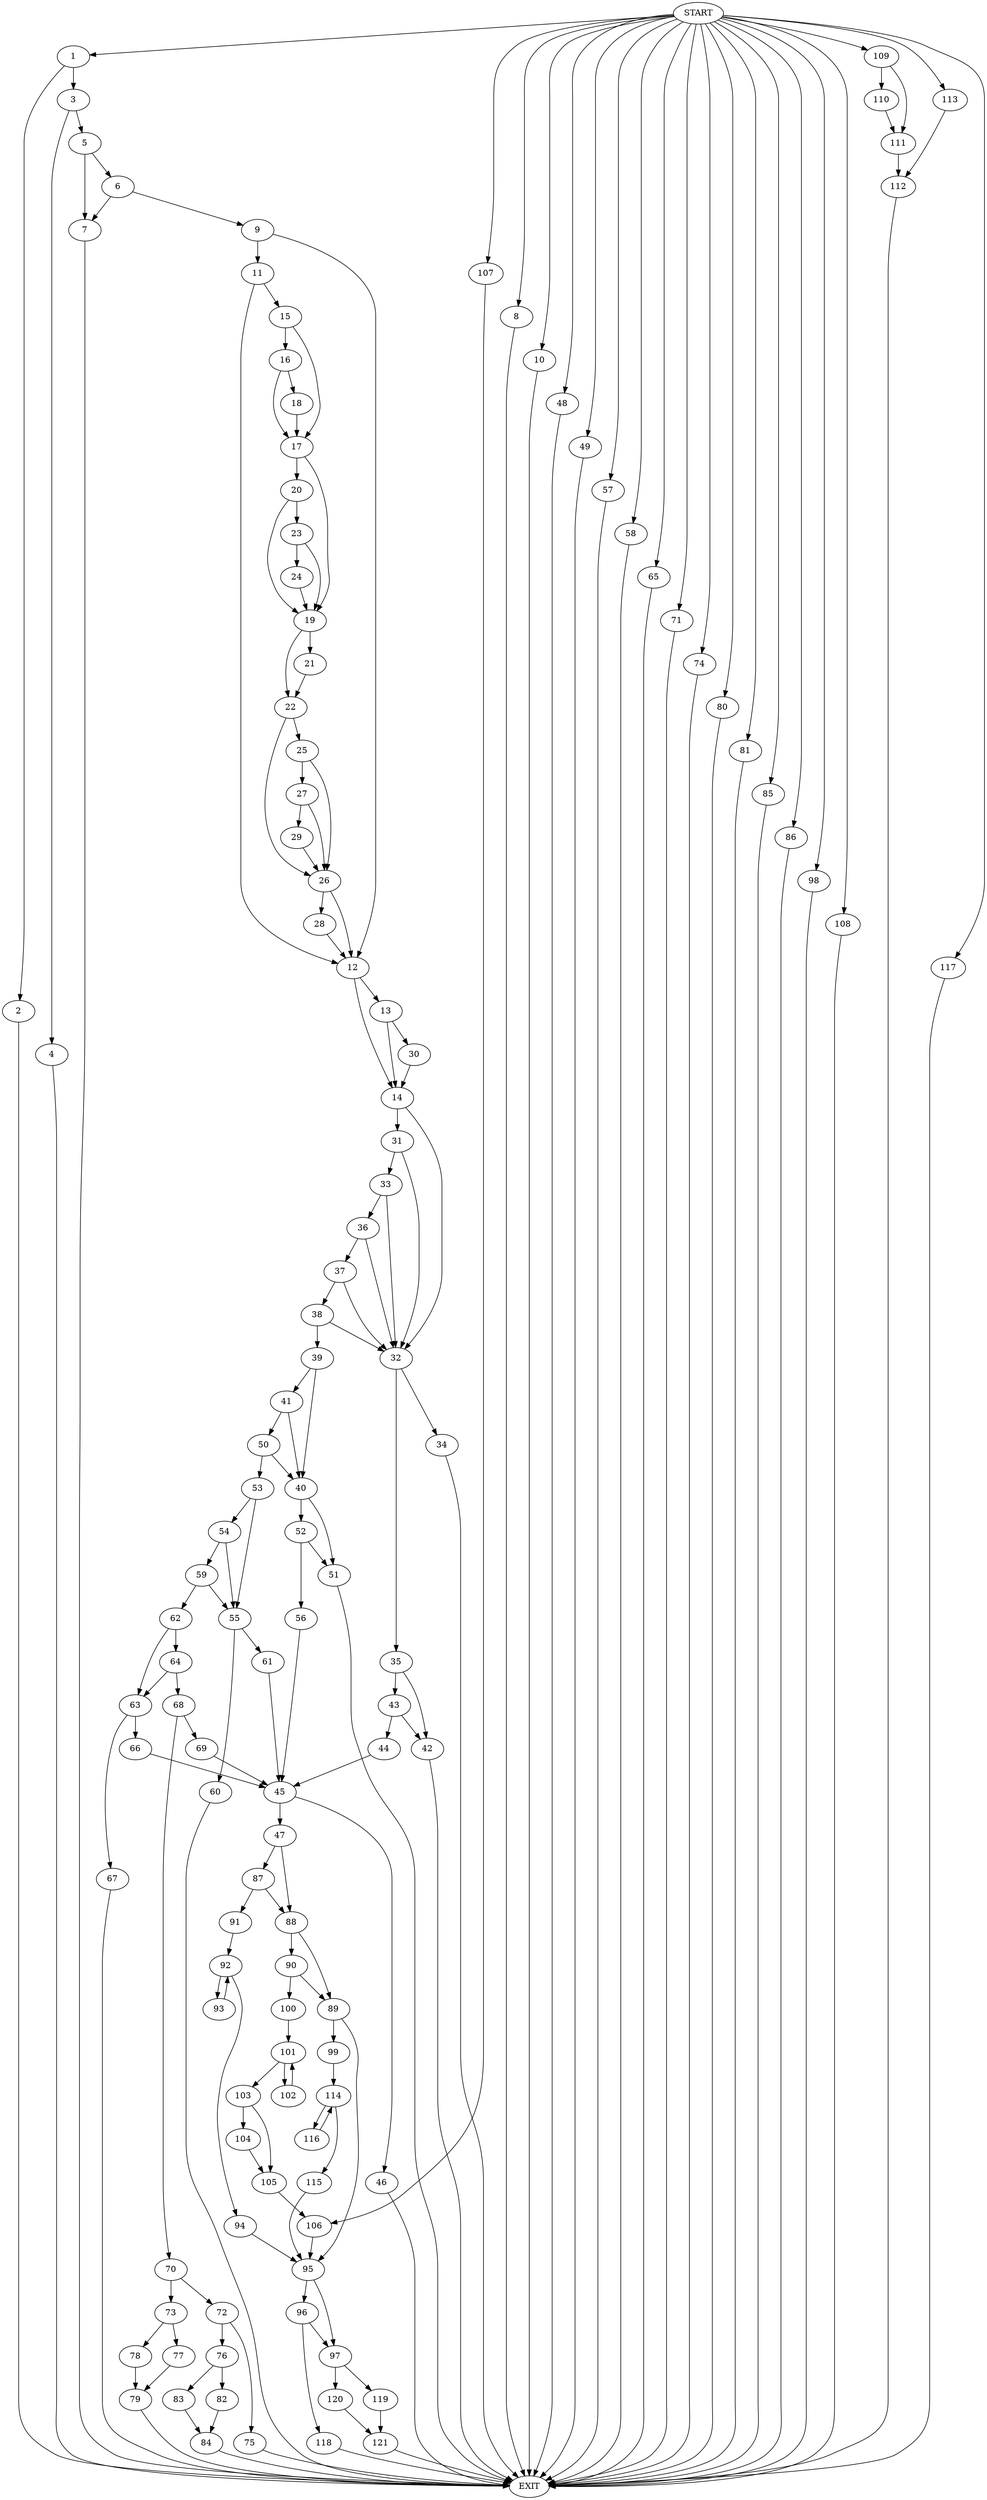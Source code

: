 digraph {
0 [label="START"]
122 [label="EXIT"]
0 -> 1
1 -> 2
1 -> 3
3 -> 4
3 -> 5
2 -> 122
4 -> 122
5 -> 6
5 -> 7
0 -> 8
8 -> 122
7 -> 122
6 -> 9
6 -> 7
0 -> 10
10 -> 122
9 -> 11
9 -> 12
12 -> 13
12 -> 14
11 -> 15
11 -> 12
15 -> 16
15 -> 17
16 -> 17
16 -> 18
17 -> 19
17 -> 20
18 -> 17
19 -> 21
19 -> 22
20 -> 19
20 -> 23
23 -> 19
23 -> 24
24 -> 19
22 -> 25
22 -> 26
21 -> 22
25 -> 26
25 -> 27
26 -> 12
26 -> 28
27 -> 26
27 -> 29
29 -> 26
28 -> 12
13 -> 14
13 -> 30
14 -> 31
14 -> 32
30 -> 14
31 -> 33
31 -> 32
32 -> 34
32 -> 35
33 -> 36
33 -> 32
36 -> 37
36 -> 32
37 -> 38
37 -> 32
38 -> 39
38 -> 32
39 -> 40
39 -> 41
35 -> 42
35 -> 43
34 -> 122
43 -> 42
43 -> 44
42 -> 122
44 -> 45
45 -> 46
45 -> 47
0 -> 48
48 -> 122
0 -> 49
49 -> 122
41 -> 40
41 -> 50
40 -> 51
40 -> 52
50 -> 40
50 -> 53
53 -> 54
53 -> 55
52 -> 51
52 -> 56
51 -> 122
56 -> 45
0 -> 57
57 -> 122
0 -> 58
58 -> 122
54 -> 55
54 -> 59
55 -> 60
55 -> 61
59 -> 55
59 -> 62
62 -> 63
62 -> 64
60 -> 122
61 -> 45
0 -> 65
65 -> 122
63 -> 66
63 -> 67
64 -> 63
64 -> 68
68 -> 69
68 -> 70
66 -> 45
67 -> 122
0 -> 71
71 -> 122
69 -> 45
70 -> 72
70 -> 73
0 -> 74
74 -> 122
72 -> 75
72 -> 76
73 -> 77
73 -> 78
77 -> 79
78 -> 79
79 -> 122
0 -> 80
80 -> 122
0 -> 81
81 -> 122
75 -> 122
76 -> 82
76 -> 83
83 -> 84
82 -> 84
84 -> 122
0 -> 85
85 -> 122
0 -> 86
86 -> 122
47 -> 87
47 -> 88
46 -> 122
88 -> 89
88 -> 90
87 -> 88
87 -> 91
91 -> 92
92 -> 93
92 -> 94
93 -> 92
94 -> 95
95 -> 96
95 -> 97
0 -> 98
98 -> 122
89 -> 99
89 -> 95
90 -> 100
90 -> 89
100 -> 101
101 -> 102
101 -> 103
103 -> 104
103 -> 105
102 -> 101
105 -> 106
104 -> 105
106 -> 95
0 -> 107
107 -> 106
0 -> 108
108 -> 122
0 -> 109
109 -> 110
109 -> 111
111 -> 112
110 -> 111
112 -> 122
0 -> 113
113 -> 112
99 -> 114
114 -> 115
114 -> 116
116 -> 114
115 -> 95
0 -> 117
117 -> 122
96 -> 97
96 -> 118
97 -> 119
97 -> 120
118 -> 122
119 -> 121
120 -> 121
121 -> 122
}
